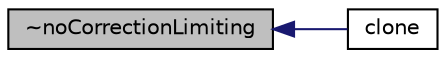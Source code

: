 digraph "~noCorrectionLimiting"
{
  bgcolor="transparent";
  edge [fontname="Helvetica",fontsize="10",labelfontname="Helvetica",labelfontsize="10"];
  node [fontname="Helvetica",fontsize="10",shape=record];
  rankdir="LR";
  Node7 [label="~noCorrectionLimiting",height=0.2,width=0.4,color="black", fillcolor="grey75", style="filled", fontcolor="black"];
  Node7 -> Node8 [dir="back",color="midnightblue",fontsize="10",style="solid",fontname="Helvetica"];
  Node8 [label="clone",height=0.2,width=0.4,color="black",URL="$a25357.html#abcfce13ed2d3122791b16399a1ad451a",tooltip="Construct and return a clone. "];
}
